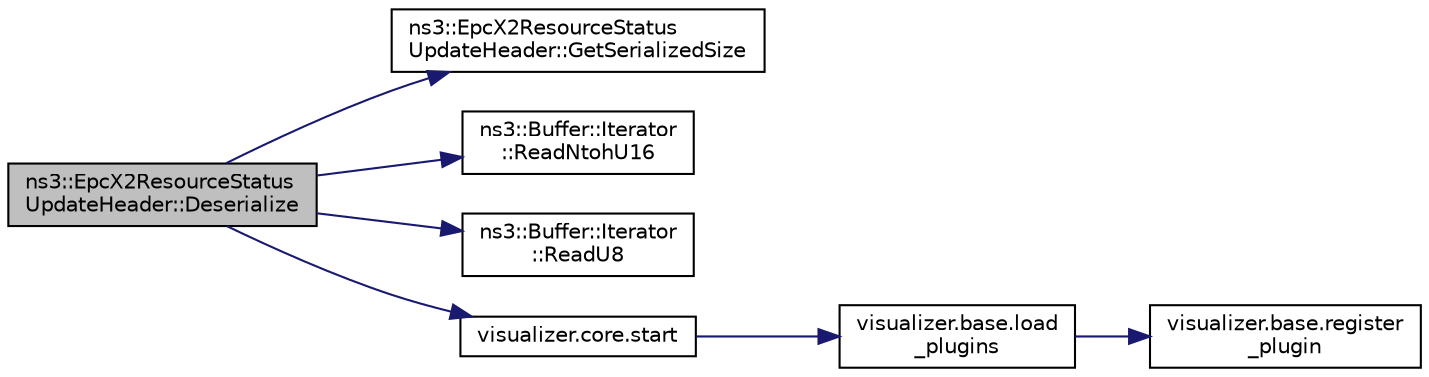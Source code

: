 digraph "ns3::EpcX2ResourceStatusUpdateHeader::Deserialize"
{
 // LATEX_PDF_SIZE
  edge [fontname="Helvetica",fontsize="10",labelfontname="Helvetica",labelfontsize="10"];
  node [fontname="Helvetica",fontsize="10",shape=record];
  rankdir="LR";
  Node1 [label="ns3::EpcX2ResourceStatus\lUpdateHeader::Deserialize",height=0.2,width=0.4,color="black", fillcolor="grey75", style="filled", fontcolor="black",tooltip=" "];
  Node1 -> Node2 [color="midnightblue",fontsize="10",style="solid",fontname="Helvetica"];
  Node2 [label="ns3::EpcX2ResourceStatus\lUpdateHeader::GetSerializedSize",height=0.2,width=0.4,color="black", fillcolor="white", style="filled",URL="$classns3_1_1_epc_x2_resource_status_update_header.html#a12c1617fddb69e2b9b1d89686da099de",tooltip=" "];
  Node1 -> Node3 [color="midnightblue",fontsize="10",style="solid",fontname="Helvetica"];
  Node3 [label="ns3::Buffer::Iterator\l::ReadNtohU16",height=0.2,width=0.4,color="black", fillcolor="white", style="filled",URL="$classns3_1_1_buffer_1_1_iterator.html#a14d63ac76497032a473d99cc8458608e",tooltip=" "];
  Node1 -> Node4 [color="midnightblue",fontsize="10",style="solid",fontname="Helvetica"];
  Node4 [label="ns3::Buffer::Iterator\l::ReadU8",height=0.2,width=0.4,color="black", fillcolor="white", style="filled",URL="$classns3_1_1_buffer_1_1_iterator.html#a7d7d5299e27ecf41aef37e315984ad5a",tooltip=" "];
  Node1 -> Node5 [color="midnightblue",fontsize="10",style="solid",fontname="Helvetica"];
  Node5 [label="visualizer.core.start",height=0.2,width=0.4,color="black", fillcolor="white", style="filled",URL="$namespacevisualizer_1_1core.html#a2a35e5d8a34af358b508dac8635754e0",tooltip=" "];
  Node5 -> Node6 [color="midnightblue",fontsize="10",style="solid",fontname="Helvetica"];
  Node6 [label="visualizer.base.load\l_plugins",height=0.2,width=0.4,color="black", fillcolor="white", style="filled",URL="$namespacevisualizer_1_1base.html#ad171497a5ff1afe0a73bedaebf35448f",tooltip=" "];
  Node6 -> Node7 [color="midnightblue",fontsize="10",style="solid",fontname="Helvetica"];
  Node7 [label="visualizer.base.register\l_plugin",height=0.2,width=0.4,color="black", fillcolor="white", style="filled",URL="$namespacevisualizer_1_1base.html#a6b0ffcff1e17ec4027496f50177e5b9e",tooltip=" "];
}
